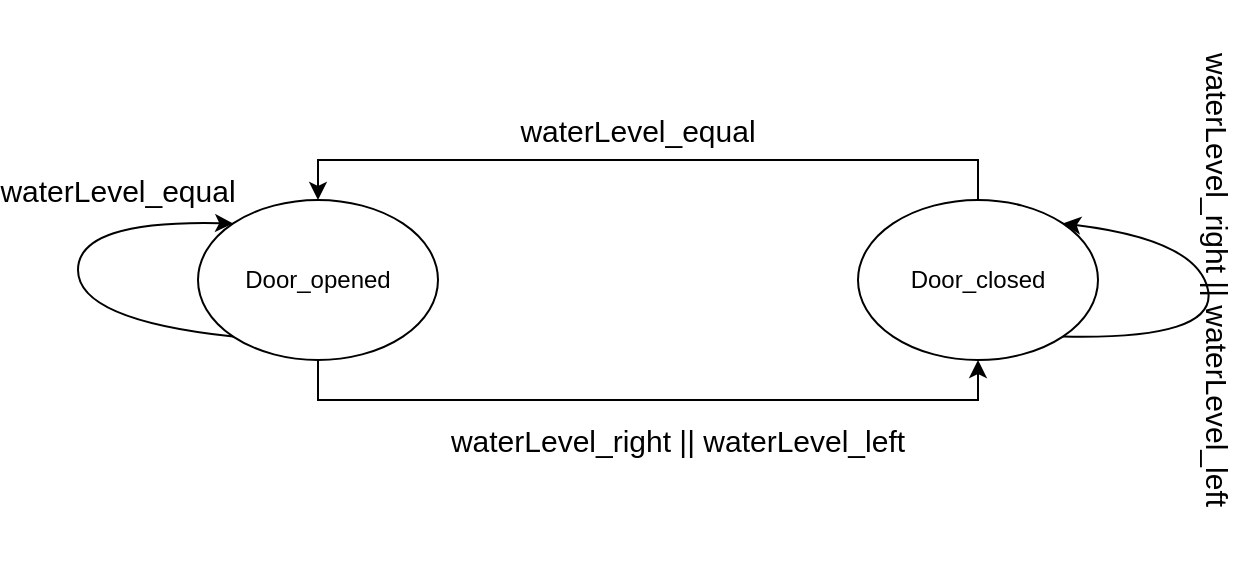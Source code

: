 <mxfile version="22.0.6" type="github">
  <diagram name="Страница — 1" id="bQbGD88xGSw51-Dq0FHA">
    <mxGraphModel dx="1050" dy="581" grid="1" gridSize="10" guides="1" tooltips="1" connect="1" arrows="1" fold="1" page="1" pageScale="1" pageWidth="827" pageHeight="1169" math="0" shadow="0">
      <root>
        <mxCell id="0" />
        <mxCell id="1" parent="0" />
        <mxCell id="BiCyNR3LBGDsSaMnFnqy-3" style="edgeStyle=orthogonalEdgeStyle;rounded=0;orthogonalLoop=1;jettySize=auto;html=1;exitX=0.5;exitY=1;exitDx=0;exitDy=0;entryX=0.5;entryY=1;entryDx=0;entryDy=0;" edge="1" parent="1" source="BiCyNR3LBGDsSaMnFnqy-1" target="BiCyNR3LBGDsSaMnFnqy-2">
          <mxGeometry relative="1" as="geometry" />
        </mxCell>
        <mxCell id="BiCyNR3LBGDsSaMnFnqy-1" value="Door_opened" style="ellipse;whiteSpace=wrap;html=1;" vertex="1" parent="1">
          <mxGeometry x="130" y="160" width="120" height="80" as="geometry" />
        </mxCell>
        <mxCell id="BiCyNR3LBGDsSaMnFnqy-4" style="edgeStyle=orthogonalEdgeStyle;rounded=0;orthogonalLoop=1;jettySize=auto;html=1;exitX=0.5;exitY=0;exitDx=0;exitDy=0;entryX=0.5;entryY=0;entryDx=0;entryDy=0;" edge="1" parent="1" source="BiCyNR3LBGDsSaMnFnqy-2" target="BiCyNR3LBGDsSaMnFnqy-1">
          <mxGeometry relative="1" as="geometry" />
        </mxCell>
        <mxCell id="BiCyNR3LBGDsSaMnFnqy-2" value="Door_closed" style="ellipse;whiteSpace=wrap;html=1;" vertex="1" parent="1">
          <mxGeometry x="460" y="160" width="120" height="80" as="geometry" />
        </mxCell>
        <mxCell id="BiCyNR3LBGDsSaMnFnqy-9" value="" style="curved=1;endArrow=classic;html=1;rounded=0;exitX=0;exitY=1;exitDx=0;exitDy=0;entryX=0;entryY=0;entryDx=0;entryDy=0;" edge="1" parent="1" source="BiCyNR3LBGDsSaMnFnqy-1" target="BiCyNR3LBGDsSaMnFnqy-1">
          <mxGeometry width="50" height="50" relative="1" as="geometry">
            <mxPoint x="70" y="220" as="sourcePoint" />
            <mxPoint x="120" y="170" as="targetPoint" />
            <Array as="points">
              <mxPoint x="70" y="220" />
              <mxPoint x="70" y="170" />
            </Array>
          </mxGeometry>
        </mxCell>
        <mxCell id="BiCyNR3LBGDsSaMnFnqy-10" value="" style="curved=1;endArrow=classic;html=1;rounded=0;exitX=1;exitY=1;exitDx=0;exitDy=0;entryX=1;entryY=0;entryDx=0;entryDy=0;" edge="1" parent="1" source="BiCyNR3LBGDsSaMnFnqy-2" target="BiCyNR3LBGDsSaMnFnqy-2">
          <mxGeometry width="50" height="50" relative="1" as="geometry">
            <mxPoint x="590" y="230" as="sourcePoint" />
            <mxPoint x="640" y="180" as="targetPoint" />
            <Array as="points">
              <mxPoint x="640" y="230" />
              <mxPoint x="630" y="180" />
            </Array>
          </mxGeometry>
        </mxCell>
        <mxCell id="BiCyNR3LBGDsSaMnFnqy-11" value="&lt;font style=&quot;font-size: 15px;&quot;&gt;waterLevel_equal&lt;/font&gt;" style="text;html=1;strokeColor=none;fillColor=none;align=center;verticalAlign=middle;whiteSpace=wrap;rounded=0;" vertex="1" parent="1">
          <mxGeometry x="320" y="110" width="60" height="30" as="geometry" />
        </mxCell>
        <mxCell id="BiCyNR3LBGDsSaMnFnqy-12" value="&lt;font style=&quot;font-size: 15px;&quot;&gt;waterLevel_equal&lt;/font&gt;" style="text;html=1;strokeColor=none;fillColor=none;align=center;verticalAlign=middle;whiteSpace=wrap;rounded=0;" vertex="1" parent="1">
          <mxGeometry x="60" y="140" width="60" height="30" as="geometry" />
        </mxCell>
        <mxCell id="BiCyNR3LBGDsSaMnFnqy-13" value="&lt;font style=&quot;font-size: 15px;&quot;&gt;waterLevel_right || waterLevel_left&lt;/font&gt;" style="text;html=1;strokeColor=none;fillColor=none;align=center;verticalAlign=middle;whiteSpace=wrap;rounded=0;" vertex="1" parent="1">
          <mxGeometry x="230" y="270" width="280" height="20" as="geometry" />
        </mxCell>
        <mxCell id="BiCyNR3LBGDsSaMnFnqy-14" value="&lt;font style=&quot;font-size: 15px;&quot;&gt;waterLevel_right || waterLevel_left&lt;/font&gt;" style="text;html=1;strokeColor=none;fillColor=none;align=center;verticalAlign=middle;whiteSpace=wrap;rounded=0;rotation=90;" vertex="1" parent="1">
          <mxGeometry x="500" y="190" width="280" height="20" as="geometry" />
        </mxCell>
      </root>
    </mxGraphModel>
  </diagram>
</mxfile>
